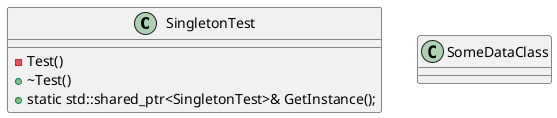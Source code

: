 @startuml

class SingletonTest {
    -Test()
    +~Test()
    +static std::shared_ptr<SingletonTest>& GetInstance();
}

class SomeDataClass {
     
}

@enduml
